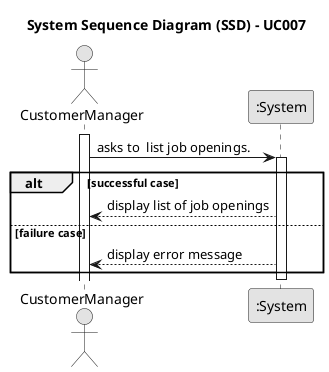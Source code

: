@startuml
skinparam monochrome true
skinparam packageStyle rectangle
skinparam shadowing false

title System Sequence Diagram (SSD) - UC007
actor CustomerManager as CM


activate CM
   CM -> ":System" : asks to  list job openings.
activate ":System"

         alt successful case

             ":System" --> CM: display list of job openings
             else failure case
             ":System" --> CM: display error message

         end
     deactivate ":System"


@enduml
